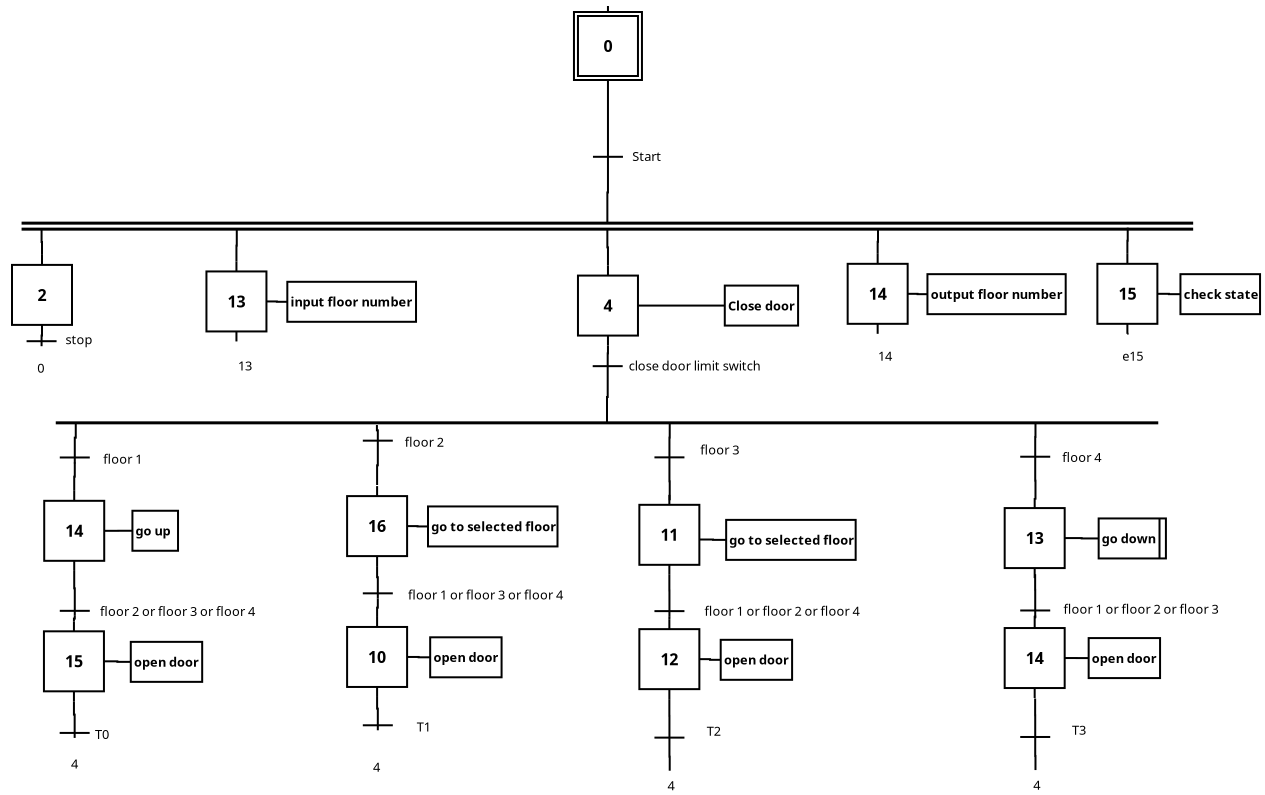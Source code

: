 <?xml version="1.0" encoding="UTF-8"?>
<dia:diagram xmlns:dia="http://www.lysator.liu.se/~alla/dia/">
  <dia:layer name="Nền" visible="true" active="true">
    <dia:object type="GRAFCET - Step" version="0" id="O0">
      <dia:attribute name="obj_pos">
        <dia:point val="16.498,3.423"/>
      </dia:attribute>
      <dia:attribute name="obj_bb">
        <dia:rectangle val="16.248,3.173;20.748,7.673"/>
      </dia:attribute>
      <dia:attribute name="meta">
        <dia:composite type="dict"/>
      </dia:attribute>
      <dia:attribute name="elem_corner">
        <dia:point val="16.498,3.423"/>
      </dia:attribute>
      <dia:attribute name="elem_width">
        <dia:real val="4"/>
      </dia:attribute>
      <dia:attribute name="elem_height">
        <dia:real val="4"/>
      </dia:attribute>
      <dia:attribute name="id">
        <dia:string>#0#</dia:string>
      </dia:attribute>
      <dia:attribute name="type">
        <dia:enum val="1"/>
      </dia:attribute>
      <dia:attribute name="active">
        <dia:boolean val="false"/>
      </dia:attribute>
      <dia:attribute name="font">
        <dia:font family="sans" style="80" name="Helvetica-Bold"/>
      </dia:attribute>
      <dia:attribute name="font_size">
        <dia:real val="1"/>
      </dia:attribute>
      <dia:attribute name="font_color">
        <dia:color val="#000000"/>
      </dia:attribute>
      <dia:attribute name="north_pos">
        <dia:point val="18.498,3.423"/>
      </dia:attribute>
      <dia:attribute name="south_pos">
        <dia:point val="18.498,7.423"/>
      </dia:attribute>
    </dia:object>
    <dia:object type="GRAFCET - Transition" version="0" id="O1">
      <dia:attribute name="obj_pos">
        <dia:point val="17.498,9.963"/>
      </dia:attribute>
      <dia:attribute name="obj_bb">
        <dia:rectangle val="17.448,7.423;19.616,14.28"/>
      </dia:attribute>
      <dia:attribute name="meta">
        <dia:composite type="dict"/>
      </dia:attribute>
      <dia:attribute name="elem_corner">
        <dia:point val="17.498,9.963"/>
      </dia:attribute>
      <dia:attribute name="elem_width">
        <dia:real val="2"/>
      </dia:attribute>
      <dia:attribute name="elem_height">
        <dia:real val="2"/>
      </dia:attribute>
      <dia:attribute name="receptivity">
        <dia:string>##</dia:string>
      </dia:attribute>
      <dia:attribute name="rcep_font">
        <dia:font family="sans" style="0" name="Helvetica"/>
      </dia:attribute>
      <dia:attribute name="rcep_fontheight">
        <dia:real val="0.8"/>
      </dia:attribute>
      <dia:attribute name="rcep_color">
        <dia:color val="#000000"/>
      </dia:attribute>
      <dia:attribute name="north_pos">
        <dia:point val="18.498,7.423"/>
      </dia:attribute>
      <dia:attribute name="south_pos">
        <dia:point val="18.468,14.28"/>
      </dia:attribute>
      <dia:connections>
        <dia:connection handle="8" to="O0" connection="1"/>
        <dia:connection handle="9" to="O2" connection="4"/>
      </dia:connections>
    </dia:object>
    <dia:object type="GRAFCET - Vergent" version="0" id="O2">
      <dia:attribute name="obj_pos">
        <dia:point val="-10.821,14.43"/>
      </dia:attribute>
      <dia:attribute name="obj_bb">
        <dia:rectangle val="-10.896,14.205;47.833,14.655"/>
      </dia:attribute>
      <dia:attribute name="meta">
        <dia:composite type="dict"/>
      </dia:attribute>
      <dia:attribute name="conn_endpoints">
        <dia:point val="-10.821,14.43"/>
        <dia:point val="47.758,14.43"/>
      </dia:attribute>
      <dia:attribute name="cpl_north">
        <dia:int val="1"/>
      </dia:attribute>
      <dia:attribute name="cpl_south">
        <dia:int val="1"/>
      </dia:attribute>
      <dia:attribute name="vtype">
        <dia:enum val="1"/>
      </dia:attribute>
    </dia:object>
    <dia:object type="GRAFCET - Step" version="0" id="O3">
      <dia:attribute name="obj_pos">
        <dia:point val="-11.8,15.868"/>
      </dia:attribute>
      <dia:attribute name="obj_bb">
        <dia:rectangle val="-11.85,14.58;-7.75,19.11"/>
      </dia:attribute>
      <dia:attribute name="meta">
        <dia:composite type="dict"/>
      </dia:attribute>
      <dia:attribute name="elem_corner">
        <dia:point val="-11.8,15.868"/>
      </dia:attribute>
      <dia:attribute name="elem_width">
        <dia:real val="4"/>
      </dia:attribute>
      <dia:attribute name="elem_height">
        <dia:real val="3.192"/>
      </dia:attribute>
      <dia:attribute name="id">
        <dia:string>#2#</dia:string>
      </dia:attribute>
      <dia:attribute name="type">
        <dia:enum val="0"/>
      </dia:attribute>
      <dia:attribute name="active">
        <dia:boolean val="false"/>
      </dia:attribute>
      <dia:attribute name="font">
        <dia:font family="sans" style="80" name="Helvetica-Bold"/>
      </dia:attribute>
      <dia:attribute name="font_size">
        <dia:real val="1"/>
      </dia:attribute>
      <dia:attribute name="font_color">
        <dia:color val="#000000"/>
      </dia:attribute>
      <dia:attribute name="north_pos">
        <dia:point val="-9.821,14.58"/>
      </dia:attribute>
      <dia:attribute name="south_pos">
        <dia:point val="-9.8,19.06"/>
      </dia:attribute>
      <dia:connections>
        <dia:connection handle="8" to="O2" connection="2"/>
      </dia:connections>
    </dia:object>
    <dia:object type="GRAFCET - Step" version="0" id="O4">
      <dia:attribute name="obj_pos">
        <dia:point val="16.498,16.402"/>
      </dia:attribute>
      <dia:attribute name="obj_bb">
        <dia:rectangle val="16.448,14.58;20.549,20.452"/>
      </dia:attribute>
      <dia:attribute name="meta">
        <dia:composite type="dict"/>
      </dia:attribute>
      <dia:attribute name="elem_corner">
        <dia:point val="16.498,16.402"/>
      </dia:attribute>
      <dia:attribute name="elem_width">
        <dia:real val="4"/>
      </dia:attribute>
      <dia:attribute name="elem_height">
        <dia:real val="4"/>
      </dia:attribute>
      <dia:attribute name="id">
        <dia:string>#4#</dia:string>
      </dia:attribute>
      <dia:attribute name="type">
        <dia:enum val="0"/>
      </dia:attribute>
      <dia:attribute name="active">
        <dia:boolean val="false"/>
      </dia:attribute>
      <dia:attribute name="font">
        <dia:font family="sans" style="80" name="Helvetica-Bold"/>
      </dia:attribute>
      <dia:attribute name="font_size">
        <dia:real val="1"/>
      </dia:attribute>
      <dia:attribute name="font_color">
        <dia:color val="#000000"/>
      </dia:attribute>
      <dia:attribute name="north_pos">
        <dia:point val="18.468,14.58"/>
      </dia:attribute>
      <dia:attribute name="south_pos">
        <dia:point val="18.498,20.402"/>
      </dia:attribute>
      <dia:connections>
        <dia:connection handle="8" to="O2" connection="5"/>
      </dia:connections>
    </dia:object>
    <dia:object type="Standard - Text" version="1" id="O5">
      <dia:attribute name="obj_pos">
        <dia:point val="19.708,11.177"/>
      </dia:attribute>
      <dia:attribute name="obj_bb">
        <dia:rectangle val="19.708,10.537;21.06,11.31"/>
      </dia:attribute>
      <dia:attribute name="text">
        <dia:composite type="text">
          <dia:attribute name="string">
            <dia:string>#Start#</dia:string>
          </dia:attribute>
          <dia:attribute name="font">
            <dia:font family="sans" style="0" name="Helvetica"/>
          </dia:attribute>
          <dia:attribute name="height">
            <dia:real val="0.8"/>
          </dia:attribute>
          <dia:attribute name="pos">
            <dia:point val="19.708,11.177"/>
          </dia:attribute>
          <dia:attribute name="color">
            <dia:color val="#000000"/>
          </dia:attribute>
          <dia:attribute name="alignment">
            <dia:enum val="0"/>
          </dia:attribute>
        </dia:composite>
      </dia:attribute>
      <dia:attribute name="valign">
        <dia:enum val="3"/>
      </dia:attribute>
    </dia:object>
    <dia:object type="GRAFCET - Action" version="0" id="O6">
      <dia:attribute name="obj_pos">
        <dia:point val="19.998,18.402"/>
      </dia:attribute>
      <dia:attribute name="obj_bb">
        <dia:rectangle val="19.948,17.352;28.251,19.692"/>
      </dia:attribute>
      <dia:attribute name="meta">
        <dia:composite type="dict"/>
      </dia:attribute>
      <dia:attribute name="conn_endpoints">
        <dia:point val="19.998,18.402"/>
        <dia:point val="24.339,18.402"/>
      </dia:attribute>
      <dia:attribute name="text">
        <dia:composite type="text">
          <dia:attribute name="string">
            <dia:string>#Close door#</dia:string>
          </dia:attribute>
          <dia:attribute name="font">
            <dia:font family="sans" style="80" name="Helvetica-Bold"/>
          </dia:attribute>
          <dia:attribute name="height">
            <dia:real val="0.8"/>
          </dia:attribute>
          <dia:attribute name="pos">
            <dia:point val="24.499,18.642"/>
          </dia:attribute>
          <dia:attribute name="color">
            <dia:color val="#000000"/>
          </dia:attribute>
          <dia:attribute name="alignment">
            <dia:enum val="0"/>
          </dia:attribute>
        </dia:composite>
      </dia:attribute>
      <dia:attribute name="macro_call">
        <dia:boolean val="false"/>
      </dia:attribute>
      <dia:connections>
        <dia:connection handle="0" to="O4" connection="2"/>
      </dia:connections>
    </dia:object>
    <dia:object type="GRAFCET - Transition" version="0" id="O7">
      <dia:attribute name="obj_pos">
        <dia:point val="17.485,20.431"/>
      </dia:attribute>
      <dia:attribute name="obj_bb">
        <dia:rectangle val="17.435,20.381;19.603,24.265"/>
      </dia:attribute>
      <dia:attribute name="meta">
        <dia:composite type="dict"/>
      </dia:attribute>
      <dia:attribute name="elem_corner">
        <dia:point val="17.485,20.431"/>
      </dia:attribute>
      <dia:attribute name="elem_width">
        <dia:real val="2"/>
      </dia:attribute>
      <dia:attribute name="elem_height">
        <dia:real val="2"/>
      </dia:attribute>
      <dia:attribute name="receptivity">
        <dia:string>##</dia:string>
      </dia:attribute>
      <dia:attribute name="rcep_font">
        <dia:font family="sans" style="0" name="Helvetica"/>
      </dia:attribute>
      <dia:attribute name="rcep_fontheight">
        <dia:real val="0.8"/>
      </dia:attribute>
      <dia:attribute name="rcep_color">
        <dia:color val="#000000"/>
      </dia:attribute>
      <dia:attribute name="north_pos">
        <dia:point val="18.498,20.402"/>
      </dia:attribute>
      <dia:attribute name="south_pos">
        <dia:point val="18.45,24.265"/>
      </dia:attribute>
      <dia:connections>
        <dia:connection handle="8" to="O4" connection="1"/>
        <dia:connection handle="9" to="O8" connection="4"/>
      </dia:connections>
    </dia:object>
    <dia:object type="GRAFCET - Vergent" version="0" id="O8">
      <dia:attribute name="obj_pos">
        <dia:point val="-9.112,24.265"/>
      </dia:attribute>
      <dia:attribute name="obj_bb">
        <dia:rectangle val="-9.187,24.19;46.088,24.34"/>
      </dia:attribute>
      <dia:attribute name="meta">
        <dia:composite type="dict"/>
      </dia:attribute>
      <dia:attribute name="conn_endpoints">
        <dia:point val="-9.112,24.265"/>
        <dia:point val="46.013,24.265"/>
      </dia:attribute>
      <dia:attribute name="cpl_north">
        <dia:int val="1"/>
      </dia:attribute>
      <dia:attribute name="cpl_south">
        <dia:int val="1"/>
      </dia:attribute>
      <dia:attribute name="vtype">
        <dia:enum val="0"/>
      </dia:attribute>
    </dia:object>
    <dia:object type="GRAFCET - Transition" version="0" id="O9">
      <dia:attribute name="obj_pos">
        <dia:point val="-9.161,24.997"/>
      </dia:attribute>
      <dia:attribute name="obj_bb">
        <dia:rectangle val="-9.211,24.265;-7.043,27.047"/>
      </dia:attribute>
      <dia:attribute name="meta">
        <dia:composite type="dict"/>
      </dia:attribute>
      <dia:attribute name="elem_corner">
        <dia:point val="-9.161,24.997"/>
      </dia:attribute>
      <dia:attribute name="elem_width">
        <dia:real val="2"/>
      </dia:attribute>
      <dia:attribute name="elem_height">
        <dia:real val="2"/>
      </dia:attribute>
      <dia:attribute name="receptivity">
        <dia:string>##</dia:string>
      </dia:attribute>
      <dia:attribute name="rcep_font">
        <dia:font family="sans" style="0" name="Helvetica"/>
      </dia:attribute>
      <dia:attribute name="rcep_fontheight">
        <dia:real val="0.8"/>
      </dia:attribute>
      <dia:attribute name="rcep_color">
        <dia:color val="#000000"/>
      </dia:attribute>
      <dia:attribute name="north_pos">
        <dia:point val="-8.112,24.265"/>
      </dia:attribute>
      <dia:attribute name="south_pos">
        <dia:point val="-8.111,26.247"/>
      </dia:attribute>
      <dia:connections>
        <dia:connection handle="8" to="O8" connection="1"/>
      </dia:connections>
    </dia:object>
    <dia:object type="Standard - Text" version="1" id="O10">
      <dia:attribute name="obj_pos">
        <dia:point val="19.535,21.654"/>
      </dia:attribute>
      <dia:attribute name="obj_bb">
        <dia:rectangle val="19.535,21.014;25.797,21.786"/>
      </dia:attribute>
      <dia:attribute name="text">
        <dia:composite type="text">
          <dia:attribute name="string">
            <dia:string>#close door limit switch#</dia:string>
          </dia:attribute>
          <dia:attribute name="font">
            <dia:font family="sans" style="0" name="Helvetica"/>
          </dia:attribute>
          <dia:attribute name="height">
            <dia:real val="0.8"/>
          </dia:attribute>
          <dia:attribute name="pos">
            <dia:point val="19.535,21.654"/>
          </dia:attribute>
          <dia:attribute name="color">
            <dia:color val="#000000"/>
          </dia:attribute>
          <dia:attribute name="alignment">
            <dia:enum val="0"/>
          </dia:attribute>
        </dia:composite>
      </dia:attribute>
      <dia:attribute name="valign">
        <dia:enum val="3"/>
      </dia:attribute>
    </dia:object>
    <dia:object type="Standard - Text" version="1" id="O11">
      <dia:attribute name="obj_pos">
        <dia:point val="-6.734,26.306"/>
      </dia:attribute>
      <dia:attribute name="obj_bb">
        <dia:rectangle val="-6.734,25.666;-4.906,26.439"/>
      </dia:attribute>
      <dia:attribute name="text">
        <dia:composite type="text">
          <dia:attribute name="string">
            <dia:string>#floor 1#</dia:string>
          </dia:attribute>
          <dia:attribute name="font">
            <dia:font family="sans" style="0" name="Helvetica"/>
          </dia:attribute>
          <dia:attribute name="height">
            <dia:real val="0.8"/>
          </dia:attribute>
          <dia:attribute name="pos">
            <dia:point val="-6.734,26.306"/>
          </dia:attribute>
          <dia:attribute name="color">
            <dia:color val="#000000"/>
          </dia:attribute>
          <dia:attribute name="alignment">
            <dia:enum val="0"/>
          </dia:attribute>
        </dia:composite>
      </dia:attribute>
      <dia:attribute name="valign">
        <dia:enum val="3"/>
      </dia:attribute>
    </dia:object>
    <dia:object type="GRAFCET - Transition" version="0" id="O12">
      <dia:attribute name="obj_pos">
        <dia:point val="-9.161,32.665"/>
      </dia:attribute>
      <dia:attribute name="obj_bb">
        <dia:rectangle val="-9.211,31.664;-7.043,34.715"/>
      </dia:attribute>
      <dia:attribute name="meta">
        <dia:composite type="dict"/>
      </dia:attribute>
      <dia:attribute name="elem_corner">
        <dia:point val="-9.161,32.665"/>
      </dia:attribute>
      <dia:attribute name="elem_width">
        <dia:real val="2"/>
      </dia:attribute>
      <dia:attribute name="elem_height">
        <dia:real val="2"/>
      </dia:attribute>
      <dia:attribute name="receptivity">
        <dia:string>##</dia:string>
      </dia:attribute>
      <dia:attribute name="rcep_font">
        <dia:font family="sans" style="0" name="Helvetica"/>
      </dia:attribute>
      <dia:attribute name="rcep_fontheight">
        <dia:real val="0.8"/>
      </dia:attribute>
      <dia:attribute name="rcep_color">
        <dia:color val="#000000"/>
      </dia:attribute>
      <dia:attribute name="north_pos">
        <dia:point val="-8.189,31.664"/>
      </dia:attribute>
      <dia:attribute name="south_pos">
        <dia:point val="-8.161,33.915"/>
      </dia:attribute>
      <dia:connections>
        <dia:connection handle="8" to="O17" connection="1"/>
      </dia:connections>
    </dia:object>
    <dia:object type="Standard - Text" version="1" id="O13">
      <dia:attribute name="obj_pos">
        <dia:point val="-6.897,33.92"/>
      </dia:attribute>
      <dia:attribute name="obj_bb">
        <dia:rectangle val="-6.897,33.28;0.54,34.052"/>
      </dia:attribute>
      <dia:attribute name="text">
        <dia:composite type="text">
          <dia:attribute name="string">
            <dia:string>#floor 2 or floor 3 or floor 4#</dia:string>
          </dia:attribute>
          <dia:attribute name="font">
            <dia:font family="sans" style="0" name="Helvetica"/>
          </dia:attribute>
          <dia:attribute name="height">
            <dia:real val="0.8"/>
          </dia:attribute>
          <dia:attribute name="pos">
            <dia:point val="-6.897,33.92"/>
          </dia:attribute>
          <dia:attribute name="color">
            <dia:color val="#000000"/>
          </dia:attribute>
          <dia:attribute name="alignment">
            <dia:enum val="0"/>
          </dia:attribute>
        </dia:composite>
      </dia:attribute>
      <dia:attribute name="valign">
        <dia:enum val="3"/>
      </dia:attribute>
    </dia:object>
    <dia:object type="GRAFCET - Action" version="0" id="O14">
      <dia:attribute name="obj_pos">
        <dia:point val="-6.689,29.664"/>
      </dia:attribute>
      <dia:attribute name="obj_bb">
        <dia:rectangle val="-6.739,28.611;-2.764,30.951"/>
      </dia:attribute>
      <dia:attribute name="meta">
        <dia:composite type="dict"/>
      </dia:attribute>
      <dia:attribute name="conn_endpoints">
        <dia:point val="-6.689,29.664"/>
        <dia:point val="-5.279,29.661"/>
      </dia:attribute>
      <dia:attribute name="text">
        <dia:composite type="text">
          <dia:attribute name="string">
            <dia:string>#go up #</dia:string>
          </dia:attribute>
          <dia:attribute name="font">
            <dia:font family="sans" style="80" name="Helvetica-Bold"/>
          </dia:attribute>
          <dia:attribute name="height">
            <dia:real val="0.8"/>
          </dia:attribute>
          <dia:attribute name="pos">
            <dia:point val="-5.119,29.901"/>
          </dia:attribute>
          <dia:attribute name="color">
            <dia:color val="#000000"/>
          </dia:attribute>
          <dia:attribute name="alignment">
            <dia:enum val="0"/>
          </dia:attribute>
        </dia:composite>
      </dia:attribute>
      <dia:attribute name="macro_call">
        <dia:boolean val="false"/>
      </dia:attribute>
      <dia:connections>
        <dia:connection handle="0" to="O17" connection="2"/>
      </dia:connections>
    </dia:object>
    <dia:object type="GRAFCET - Action" version="0" id="O15">
      <dia:attribute name="obj_pos">
        <dia:point val="-6.703,36.189"/>
      </dia:attribute>
      <dia:attribute name="obj_bb">
        <dia:rectangle val="-6.754,35.166;-1.586,37.506"/>
      </dia:attribute>
      <dia:attribute name="meta">
        <dia:composite type="dict"/>
      </dia:attribute>
      <dia:attribute name="conn_endpoints">
        <dia:point val="-6.703,36.189"/>
        <dia:point val="-5.361,36.216"/>
      </dia:attribute>
      <dia:attribute name="text">
        <dia:composite type="text">
          <dia:attribute name="string">
            <dia:string>#open door#</dia:string>
          </dia:attribute>
          <dia:attribute name="font">
            <dia:font family="sans" style="80" name="Helvetica-Bold"/>
          </dia:attribute>
          <dia:attribute name="height">
            <dia:real val="0.8"/>
          </dia:attribute>
          <dia:attribute name="pos">
            <dia:point val="-5.201,36.456"/>
          </dia:attribute>
          <dia:attribute name="color">
            <dia:color val="#000000"/>
          </dia:attribute>
          <dia:attribute name="alignment">
            <dia:enum val="0"/>
          </dia:attribute>
        </dia:composite>
      </dia:attribute>
      <dia:attribute name="macro_call">
        <dia:boolean val="false"/>
      </dia:attribute>
      <dia:connections>
        <dia:connection handle="0" to="O18" connection="2"/>
      </dia:connections>
    </dia:object>
    <dia:object type="GRAFCET - Transition" version="0" id="O16">
      <dia:attribute name="obj_pos">
        <dia:point val="-10.821,19.183"/>
      </dia:attribute>
      <dia:attribute name="obj_bb">
        <dia:rectangle val="-10.871,19.133;-8.703,21.233"/>
      </dia:attribute>
      <dia:attribute name="meta">
        <dia:composite type="dict"/>
      </dia:attribute>
      <dia:attribute name="elem_corner">
        <dia:point val="-10.821,19.183"/>
      </dia:attribute>
      <dia:attribute name="elem_width">
        <dia:real val="2"/>
      </dia:attribute>
      <dia:attribute name="elem_height">
        <dia:real val="2"/>
      </dia:attribute>
      <dia:attribute name="receptivity">
        <dia:string>##</dia:string>
      </dia:attribute>
      <dia:attribute name="rcep_font">
        <dia:font family="sans" style="0" name="Helvetica"/>
      </dia:attribute>
      <dia:attribute name="rcep_fontheight">
        <dia:real val="0.8"/>
      </dia:attribute>
      <dia:attribute name="rcep_color">
        <dia:color val="#000000"/>
      </dia:attribute>
      <dia:attribute name="north_pos">
        <dia:point val="-9.8,19.868"/>
      </dia:attribute>
      <dia:attribute name="south_pos">
        <dia:point val="-9.821,20.433"/>
      </dia:attribute>
      <dia:connections>
        <dia:connection handle="8" to="O3" connection="1"/>
      </dia:connections>
    </dia:object>
    <dia:object type="GRAFCET - Step" version="0" id="O17">
      <dia:attribute name="obj_pos">
        <dia:point val="-10.189,27.664"/>
      </dia:attribute>
      <dia:attribute name="obj_bb">
        <dia:rectangle val="-10.239,26.247;-6.139,31.714"/>
      </dia:attribute>
      <dia:attribute name="meta">
        <dia:composite type="dict"/>
      </dia:attribute>
      <dia:attribute name="elem_corner">
        <dia:point val="-10.189,27.664"/>
      </dia:attribute>
      <dia:attribute name="elem_width">
        <dia:real val="4"/>
      </dia:attribute>
      <dia:attribute name="elem_height">
        <dia:real val="4"/>
      </dia:attribute>
      <dia:attribute name="id">
        <dia:string>#14#</dia:string>
      </dia:attribute>
      <dia:attribute name="type">
        <dia:enum val="0"/>
      </dia:attribute>
      <dia:attribute name="active">
        <dia:boolean val="false"/>
      </dia:attribute>
      <dia:attribute name="font">
        <dia:font family="sans" style="80" name="Helvetica-Bold"/>
      </dia:attribute>
      <dia:attribute name="font_size">
        <dia:real val="1"/>
      </dia:attribute>
      <dia:attribute name="font_color">
        <dia:color val="#000000"/>
      </dia:attribute>
      <dia:attribute name="north_pos">
        <dia:point val="-8.161,26.247"/>
      </dia:attribute>
      <dia:attribute name="south_pos">
        <dia:point val="-8.161,31.664"/>
      </dia:attribute>
      <dia:connections>
        <dia:connection handle="8" to="O9" connection="1"/>
      </dia:connections>
    </dia:object>
    <dia:object type="GRAFCET - Step" version="0" id="O18">
      <dia:attribute name="obj_pos">
        <dia:point val="-10.203,34.189"/>
      </dia:attribute>
      <dia:attribute name="obj_bb">
        <dia:rectangle val="-10.253,33.915;-6.153,38.239"/>
      </dia:attribute>
      <dia:attribute name="meta">
        <dia:composite type="dict"/>
      </dia:attribute>
      <dia:attribute name="elem_corner">
        <dia:point val="-10.203,34.189"/>
      </dia:attribute>
      <dia:attribute name="elem_width">
        <dia:real val="4"/>
      </dia:attribute>
      <dia:attribute name="elem_height">
        <dia:real val="4"/>
      </dia:attribute>
      <dia:attribute name="id">
        <dia:string>#15#</dia:string>
      </dia:attribute>
      <dia:attribute name="type">
        <dia:enum val="0"/>
      </dia:attribute>
      <dia:attribute name="active">
        <dia:boolean val="false"/>
      </dia:attribute>
      <dia:attribute name="font">
        <dia:font family="sans" style="80" name="Helvetica-Bold"/>
      </dia:attribute>
      <dia:attribute name="font_size">
        <dia:real val="1"/>
      </dia:attribute>
      <dia:attribute name="font_color">
        <dia:color val="#000000"/>
      </dia:attribute>
      <dia:attribute name="north_pos">
        <dia:point val="-8.161,33.915"/>
      </dia:attribute>
      <dia:attribute name="south_pos">
        <dia:point val="-8.203,38.189"/>
      </dia:attribute>
      <dia:connections>
        <dia:connection handle="8" to="O12" connection="1"/>
      </dia:connections>
    </dia:object>
    <dia:object type="GRAFCET - Transition" version="0" id="O19">
      <dia:attribute name="obj_pos">
        <dia:point val="-9.167,38.769"/>
      </dia:attribute>
      <dia:attribute name="obj_bb">
        <dia:rectangle val="-9.217,38.189;-7.049,40.819"/>
      </dia:attribute>
      <dia:attribute name="meta">
        <dia:composite type="dict"/>
      </dia:attribute>
      <dia:attribute name="elem_corner">
        <dia:point val="-9.167,38.769"/>
      </dia:attribute>
      <dia:attribute name="elem_width">
        <dia:real val="2"/>
      </dia:attribute>
      <dia:attribute name="elem_height">
        <dia:real val="2"/>
      </dia:attribute>
      <dia:attribute name="receptivity">
        <dia:string>##</dia:string>
      </dia:attribute>
      <dia:attribute name="rcep_font">
        <dia:font family="sans" style="0" name="Helvetica"/>
      </dia:attribute>
      <dia:attribute name="rcep_fontheight">
        <dia:real val="0.8"/>
      </dia:attribute>
      <dia:attribute name="rcep_color">
        <dia:color val="#000000"/>
      </dia:attribute>
      <dia:attribute name="north_pos">
        <dia:point val="-8.203,38.189"/>
      </dia:attribute>
      <dia:attribute name="south_pos">
        <dia:point val="-8.167,40.019"/>
      </dia:attribute>
      <dia:connections>
        <dia:connection handle="8" to="O18" connection="1"/>
      </dia:connections>
    </dia:object>
    <dia:object type="Standard - Text" version="1" id="O20">
      <dia:attribute name="obj_pos">
        <dia:point val="-7.149,40.078"/>
      </dia:attribute>
      <dia:attribute name="obj_bb">
        <dia:rectangle val="-7.149,39.438;-6.424,40.21"/>
      </dia:attribute>
      <dia:attribute name="text">
        <dia:composite type="text">
          <dia:attribute name="string">
            <dia:string>#T0#</dia:string>
          </dia:attribute>
          <dia:attribute name="font">
            <dia:font family="sans" style="0" name="Helvetica"/>
          </dia:attribute>
          <dia:attribute name="height">
            <dia:real val="0.8"/>
          </dia:attribute>
          <dia:attribute name="pos">
            <dia:point val="-7.149,40.078"/>
          </dia:attribute>
          <dia:attribute name="color">
            <dia:color val="#000000"/>
          </dia:attribute>
          <dia:attribute name="alignment">
            <dia:enum val="0"/>
          </dia:attribute>
        </dia:composite>
      </dia:attribute>
      <dia:attribute name="valign">
        <dia:enum val="3"/>
      </dia:attribute>
    </dia:object>
    <dia:object type="Standard - Text" version="1" id="O21">
      <dia:attribute name="obj_pos">
        <dia:point val="-8.349,41.55"/>
      </dia:attribute>
      <dia:attribute name="obj_bb">
        <dia:rectangle val="-8.349,40.91;-7.999,41.682"/>
      </dia:attribute>
      <dia:attribute name="text">
        <dia:composite type="text">
          <dia:attribute name="string">
            <dia:string>#4#</dia:string>
          </dia:attribute>
          <dia:attribute name="font">
            <dia:font family="sans" style="0" name="Helvetica"/>
          </dia:attribute>
          <dia:attribute name="height">
            <dia:real val="0.8"/>
          </dia:attribute>
          <dia:attribute name="pos">
            <dia:point val="-8.349,41.55"/>
          </dia:attribute>
          <dia:attribute name="color">
            <dia:color val="#000000"/>
          </dia:attribute>
          <dia:attribute name="alignment">
            <dia:enum val="0"/>
          </dia:attribute>
        </dia:composite>
      </dia:attribute>
      <dia:attribute name="valign">
        <dia:enum val="3"/>
      </dia:attribute>
    </dia:object>
    <dia:object type="Standard - Text" version="1" id="O22">
      <dia:attribute name="obj_pos">
        <dia:point val="-8.621,20.34"/>
      </dia:attribute>
      <dia:attribute name="obj_bb">
        <dia:rectangle val="-8.621,19.7;-7.419,20.472"/>
      </dia:attribute>
      <dia:attribute name="text">
        <dia:composite type="text">
          <dia:attribute name="string">
            <dia:string>#stop#</dia:string>
          </dia:attribute>
          <dia:attribute name="font">
            <dia:font family="sans" style="0" name="Helvetica"/>
          </dia:attribute>
          <dia:attribute name="height">
            <dia:real val="0.8"/>
          </dia:attribute>
          <dia:attribute name="pos">
            <dia:point val="-8.621,20.34"/>
          </dia:attribute>
          <dia:attribute name="color">
            <dia:color val="#000000"/>
          </dia:attribute>
          <dia:attribute name="alignment">
            <dia:enum val="0"/>
          </dia:attribute>
        </dia:composite>
      </dia:attribute>
      <dia:attribute name="valign">
        <dia:enum val="3"/>
      </dia:attribute>
    </dia:object>
    <dia:object type="Standard - Text" version="1" id="O23">
      <dia:attribute name="obj_pos">
        <dia:point val="-10.039,21.757"/>
      </dia:attribute>
      <dia:attribute name="obj_bb">
        <dia:rectangle val="-10.039,21.117;-9.689,21.89"/>
      </dia:attribute>
      <dia:attribute name="text">
        <dia:composite type="text">
          <dia:attribute name="string">
            <dia:string>#0#</dia:string>
          </dia:attribute>
          <dia:attribute name="font">
            <dia:font family="sans" style="0" name="Helvetica"/>
          </dia:attribute>
          <dia:attribute name="height">
            <dia:real val="0.8"/>
          </dia:attribute>
          <dia:attribute name="pos">
            <dia:point val="-10.039,21.757"/>
          </dia:attribute>
          <dia:attribute name="color">
            <dia:color val="#000000"/>
          </dia:attribute>
          <dia:attribute name="alignment">
            <dia:enum val="0"/>
          </dia:attribute>
        </dia:composite>
      </dia:attribute>
      <dia:attribute name="valign">
        <dia:enum val="3"/>
      </dia:attribute>
    </dia:object>
    <dia:object type="GRAFCET - Transition" version="0" id="O24">
      <dia:attribute name="obj_pos">
        <dia:point val="5.991,24.156"/>
      </dia:attribute>
      <dia:attribute name="obj_bb">
        <dia:rectangle val="5.941,24.106;8.109,27.373"/>
      </dia:attribute>
      <dia:attribute name="meta">
        <dia:composite type="dict"/>
      </dia:attribute>
      <dia:attribute name="elem_corner">
        <dia:point val="5.991,24.156"/>
      </dia:attribute>
      <dia:attribute name="elem_width">
        <dia:real val="2"/>
      </dia:attribute>
      <dia:attribute name="elem_height">
        <dia:real val="2"/>
      </dia:attribute>
      <dia:attribute name="receptivity">
        <dia:string>##</dia:string>
      </dia:attribute>
      <dia:attribute name="rcep_font">
        <dia:font family="sans" style="0" name="Helvetica"/>
      </dia:attribute>
      <dia:attribute name="rcep_fontheight">
        <dia:real val="0.8"/>
      </dia:attribute>
      <dia:attribute name="rcep_color">
        <dia:color val="#000000"/>
      </dia:attribute>
      <dia:attribute name="north_pos">
        <dia:point val="6.946,24.374"/>
      </dia:attribute>
      <dia:attribute name="south_pos">
        <dia:point val="6.955,27.373"/>
      </dia:attribute>
    </dia:object>
    <dia:object type="GRAFCET - Step" version="0" id="O25">
      <dia:attribute name="obj_pos">
        <dia:point val="4.955,27.428"/>
      </dia:attribute>
      <dia:attribute name="obj_bb">
        <dia:rectangle val="4.905,27.378;9.005,31.478"/>
      </dia:attribute>
      <dia:attribute name="meta">
        <dia:composite type="dict"/>
      </dia:attribute>
      <dia:attribute name="elem_corner">
        <dia:point val="4.955,27.428"/>
      </dia:attribute>
      <dia:attribute name="elem_width">
        <dia:real val="4"/>
      </dia:attribute>
      <dia:attribute name="elem_height">
        <dia:real val="4"/>
      </dia:attribute>
      <dia:attribute name="id">
        <dia:string>#16#</dia:string>
      </dia:attribute>
      <dia:attribute name="type">
        <dia:enum val="0"/>
      </dia:attribute>
      <dia:attribute name="active">
        <dia:boolean val="false"/>
      </dia:attribute>
      <dia:attribute name="font">
        <dia:font family="sans" style="80" name="Helvetica-Bold"/>
      </dia:attribute>
      <dia:attribute name="font_size">
        <dia:real val="1"/>
      </dia:attribute>
      <dia:attribute name="font_color">
        <dia:color val="#000000"/>
      </dia:attribute>
      <dia:attribute name="north_pos">
        <dia:point val="6.955,27.428"/>
      </dia:attribute>
      <dia:attribute name="south_pos">
        <dia:point val="6.955,31.428"/>
      </dia:attribute>
    </dia:object>
    <dia:object type="Standard - Text" version="1" id="O26">
      <dia:attribute name="obj_pos">
        <dia:point val="8.336,25.465"/>
      </dia:attribute>
      <dia:attribute name="obj_bb">
        <dia:rectangle val="8.336,24.825;10.164,25.597"/>
      </dia:attribute>
      <dia:attribute name="text">
        <dia:composite type="text">
          <dia:attribute name="string">
            <dia:string>#floor 2#</dia:string>
          </dia:attribute>
          <dia:attribute name="font">
            <dia:font family="sans" style="0" name="Helvetica"/>
          </dia:attribute>
          <dia:attribute name="height">
            <dia:real val="0.8"/>
          </dia:attribute>
          <dia:attribute name="pos">
            <dia:point val="8.336,25.465"/>
          </dia:attribute>
          <dia:attribute name="color">
            <dia:color val="#000000"/>
          </dia:attribute>
          <dia:attribute name="alignment">
            <dia:enum val="0"/>
          </dia:attribute>
        </dia:composite>
      </dia:attribute>
      <dia:attribute name="valign">
        <dia:enum val="3"/>
      </dia:attribute>
    </dia:object>
    <dia:object type="GRAFCET - Action" version="0" id="O27">
      <dia:attribute name="obj_pos">
        <dia:point val="8.455,29.428"/>
      </dia:attribute>
      <dia:attribute name="obj_bb">
        <dia:rectangle val="8.405,28.395;16.222,30.735"/>
      </dia:attribute>
      <dia:attribute name="meta">
        <dia:composite type="dict"/>
      </dia:attribute>
      <dia:attribute name="conn_endpoints">
        <dia:point val="8.455,29.428"/>
        <dia:point val="9.5,29.445"/>
      </dia:attribute>
      <dia:attribute name="text">
        <dia:composite type="text">
          <dia:attribute name="string">
            <dia:string>#go to selected floor#</dia:string>
          </dia:attribute>
          <dia:attribute name="font">
            <dia:font family="sans" style="80" name="Helvetica-Bold"/>
          </dia:attribute>
          <dia:attribute name="height">
            <dia:real val="0.8"/>
          </dia:attribute>
          <dia:attribute name="pos">
            <dia:point val="9.66,29.685"/>
          </dia:attribute>
          <dia:attribute name="color">
            <dia:color val="#000000"/>
          </dia:attribute>
          <dia:attribute name="alignment">
            <dia:enum val="0"/>
          </dia:attribute>
        </dia:composite>
      </dia:attribute>
      <dia:attribute name="macro_call">
        <dia:boolean val="false"/>
      </dia:attribute>
      <dia:connections>
        <dia:connection handle="0" to="O25" connection="2"/>
      </dia:connections>
    </dia:object>
    <dia:object type="GRAFCET - Transition" version="0" id="O28">
      <dia:attribute name="obj_pos">
        <dia:point val="5.991,31.79"/>
      </dia:attribute>
      <dia:attribute name="obj_bb">
        <dia:rectangle val="5.941,31.428;8.109,33.84"/>
      </dia:attribute>
      <dia:attribute name="meta">
        <dia:composite type="dict"/>
      </dia:attribute>
      <dia:attribute name="elem_corner">
        <dia:point val="5.991,31.79"/>
      </dia:attribute>
      <dia:attribute name="elem_width">
        <dia:real val="2"/>
      </dia:attribute>
      <dia:attribute name="elem_height">
        <dia:real val="2"/>
      </dia:attribute>
      <dia:attribute name="receptivity">
        <dia:string>##</dia:string>
      </dia:attribute>
      <dia:attribute name="rcep_font">
        <dia:font family="sans" style="0" name="Helvetica"/>
      </dia:attribute>
      <dia:attribute name="rcep_fontheight">
        <dia:real val="0.8"/>
      </dia:attribute>
      <dia:attribute name="rcep_color">
        <dia:color val="#000000"/>
      </dia:attribute>
      <dia:attribute name="north_pos">
        <dia:point val="6.955,31.428"/>
      </dia:attribute>
      <dia:attribute name="south_pos">
        <dia:point val="6.991,33.04"/>
      </dia:attribute>
      <dia:connections>
        <dia:connection handle="8" to="O25" connection="1"/>
      </dia:connections>
    </dia:object>
    <dia:object type="Standard - Text" version="1" id="O29">
      <dia:attribute name="obj_pos">
        <dia:point val="8.5,33.098"/>
      </dia:attribute>
      <dia:attribute name="obj_bb">
        <dia:rectangle val="8.5,32.458;15.937,33.231"/>
      </dia:attribute>
      <dia:attribute name="text">
        <dia:composite type="text">
          <dia:attribute name="string">
            <dia:string>#floor 1 or floor 3 or floor 4#</dia:string>
          </dia:attribute>
          <dia:attribute name="font">
            <dia:font family="sans" style="0" name="Helvetica"/>
          </dia:attribute>
          <dia:attribute name="height">
            <dia:real val="0.8"/>
          </dia:attribute>
          <dia:attribute name="pos">
            <dia:point val="8.5,33.098"/>
          </dia:attribute>
          <dia:attribute name="color">
            <dia:color val="#000000"/>
          </dia:attribute>
          <dia:attribute name="alignment">
            <dia:enum val="0"/>
          </dia:attribute>
        </dia:composite>
      </dia:attribute>
      <dia:attribute name="valign">
        <dia:enum val="3"/>
      </dia:attribute>
    </dia:object>
    <dia:object type="GRAFCET - Step" version="0" id="O30">
      <dia:attribute name="obj_pos">
        <dia:point val="4.955,33.971"/>
      </dia:attribute>
      <dia:attribute name="obj_bb">
        <dia:rectangle val="4.905,33.04;9.005,38.021"/>
      </dia:attribute>
      <dia:attribute name="meta">
        <dia:composite type="dict"/>
      </dia:attribute>
      <dia:attribute name="elem_corner">
        <dia:point val="4.955,33.971"/>
      </dia:attribute>
      <dia:attribute name="elem_width">
        <dia:real val="4"/>
      </dia:attribute>
      <dia:attribute name="elem_height">
        <dia:real val="4"/>
      </dia:attribute>
      <dia:attribute name="id">
        <dia:string>#10#</dia:string>
      </dia:attribute>
      <dia:attribute name="type">
        <dia:enum val="0"/>
      </dia:attribute>
      <dia:attribute name="active">
        <dia:boolean val="false"/>
      </dia:attribute>
      <dia:attribute name="font">
        <dia:font family="sans" style="80" name="Helvetica-Bold"/>
      </dia:attribute>
      <dia:attribute name="font_size">
        <dia:real val="1"/>
      </dia:attribute>
      <dia:attribute name="font_color">
        <dia:color val="#000000"/>
      </dia:attribute>
      <dia:attribute name="north_pos">
        <dia:point val="6.991,33.04"/>
      </dia:attribute>
      <dia:attribute name="south_pos">
        <dia:point val="6.955,37.971"/>
      </dia:attribute>
      <dia:connections>
        <dia:connection handle="8" to="O28" connection="1"/>
      </dia:connections>
    </dia:object>
    <dia:object type="GRAFCET - Action" version="0" id="O31">
      <dia:attribute name="obj_pos">
        <dia:point val="8.455,35.971"/>
      </dia:attribute>
      <dia:attribute name="obj_bb">
        <dia:rectangle val="8.405,34.938;13.384,37.278"/>
      </dia:attribute>
      <dia:attribute name="meta">
        <dia:composite type="dict"/>
      </dia:attribute>
      <dia:attribute name="conn_endpoints">
        <dia:point val="8.455,35.971"/>
        <dia:point val="9.609,35.988"/>
      </dia:attribute>
      <dia:attribute name="text">
        <dia:composite type="text">
          <dia:attribute name="string">
            <dia:string>#open door#</dia:string>
          </dia:attribute>
          <dia:attribute name="font">
            <dia:font family="sans" style="80" name="Helvetica-Bold"/>
          </dia:attribute>
          <dia:attribute name="height">
            <dia:real val="0.8"/>
          </dia:attribute>
          <dia:attribute name="pos">
            <dia:point val="9.769,36.228"/>
          </dia:attribute>
          <dia:attribute name="color">
            <dia:color val="#000000"/>
          </dia:attribute>
          <dia:attribute name="alignment">
            <dia:enum val="0"/>
          </dia:attribute>
        </dia:composite>
      </dia:attribute>
      <dia:attribute name="macro_call">
        <dia:boolean val="false"/>
      </dia:attribute>
      <dia:connections>
        <dia:connection handle="0" to="O30" connection="2"/>
      </dia:connections>
    </dia:object>
    <dia:object type="GRAFCET - Transition" version="0" id="O32">
      <dia:attribute name="obj_pos">
        <dia:point val="5.991,38.387"/>
      </dia:attribute>
      <dia:attribute name="obj_bb">
        <dia:rectangle val="5.941,37.971;8.109,40.437"/>
      </dia:attribute>
      <dia:attribute name="meta">
        <dia:composite type="dict"/>
      </dia:attribute>
      <dia:attribute name="elem_corner">
        <dia:point val="5.991,38.387"/>
      </dia:attribute>
      <dia:attribute name="elem_width">
        <dia:real val="2"/>
      </dia:attribute>
      <dia:attribute name="elem_height">
        <dia:real val="2"/>
      </dia:attribute>
      <dia:attribute name="receptivity">
        <dia:string>##</dia:string>
      </dia:attribute>
      <dia:attribute name="rcep_font">
        <dia:font family="sans" style="0" name="Helvetica"/>
      </dia:attribute>
      <dia:attribute name="rcep_fontheight">
        <dia:real val="0.8"/>
      </dia:attribute>
      <dia:attribute name="rcep_color">
        <dia:color val="#000000"/>
      </dia:attribute>
      <dia:attribute name="north_pos">
        <dia:point val="6.955,37.971"/>
      </dia:attribute>
      <dia:attribute name="south_pos">
        <dia:point val="6.991,39.637"/>
      </dia:attribute>
      <dia:connections>
        <dia:connection handle="8" to="O30" connection="1"/>
      </dia:connections>
    </dia:object>
    <dia:object type="Standard - Text" version="1" id="O33">
      <dia:attribute name="obj_pos">
        <dia:point val="8.936,39.696"/>
      </dia:attribute>
      <dia:attribute name="obj_bb">
        <dia:rectangle val="8.936,39.056;9.661,39.828"/>
      </dia:attribute>
      <dia:attribute name="text">
        <dia:composite type="text">
          <dia:attribute name="string">
            <dia:string>#T1#</dia:string>
          </dia:attribute>
          <dia:attribute name="font">
            <dia:font family="sans" style="0" name="Helvetica"/>
          </dia:attribute>
          <dia:attribute name="height">
            <dia:real val="0.8"/>
          </dia:attribute>
          <dia:attribute name="pos">
            <dia:point val="8.936,39.696"/>
          </dia:attribute>
          <dia:attribute name="color">
            <dia:color val="#000000"/>
          </dia:attribute>
          <dia:attribute name="alignment">
            <dia:enum val="0"/>
          </dia:attribute>
        </dia:composite>
      </dia:attribute>
      <dia:attribute name="valign">
        <dia:enum val="3"/>
      </dia:attribute>
    </dia:object>
    <dia:object type="Standard - Text" version="1" id="O34">
      <dia:attribute name="obj_pos">
        <dia:point val="6.755,41.713"/>
      </dia:attribute>
      <dia:attribute name="obj_bb">
        <dia:rectangle val="6.755,41.073;7.105,41.846"/>
      </dia:attribute>
      <dia:attribute name="text">
        <dia:composite type="text">
          <dia:attribute name="string">
            <dia:string>#4#</dia:string>
          </dia:attribute>
          <dia:attribute name="font">
            <dia:font family="sans" style="0" name="Helvetica"/>
          </dia:attribute>
          <dia:attribute name="height">
            <dia:real val="0.8"/>
          </dia:attribute>
          <dia:attribute name="pos">
            <dia:point val="6.755,41.713"/>
          </dia:attribute>
          <dia:attribute name="color">
            <dia:color val="#000000"/>
          </dia:attribute>
          <dia:attribute name="alignment">
            <dia:enum val="0"/>
          </dia:attribute>
        </dia:composite>
      </dia:attribute>
      <dia:attribute name="valign">
        <dia:enum val="3"/>
      </dia:attribute>
    </dia:object>
    <dia:object type="GRAFCET - Transition" version="0" id="O35">
      <dia:attribute name="obj_pos">
        <dia:point val="20.572,24.991"/>
      </dia:attribute>
      <dia:attribute name="obj_bb">
        <dia:rectangle val="20.522,24.265;22.69,28.137"/>
      </dia:attribute>
      <dia:attribute name="meta">
        <dia:composite type="dict"/>
      </dia:attribute>
      <dia:attribute name="elem_corner">
        <dia:point val="20.572,24.991"/>
      </dia:attribute>
      <dia:attribute name="elem_width">
        <dia:real val="2"/>
      </dia:attribute>
      <dia:attribute name="elem_height">
        <dia:real val="2"/>
      </dia:attribute>
      <dia:attribute name="receptivity">
        <dia:string>##</dia:string>
      </dia:attribute>
      <dia:attribute name="rcep_font">
        <dia:font family="sans" style="0" name="Helvetica"/>
      </dia:attribute>
      <dia:attribute name="rcep_fontheight">
        <dia:real val="0.8"/>
      </dia:attribute>
      <dia:attribute name="rcep_color">
        <dia:color val="#000000"/>
      </dia:attribute>
      <dia:attribute name="north_pos">
        <dia:point val="21.586,24.265"/>
      </dia:attribute>
      <dia:attribute name="south_pos">
        <dia:point val="21.586,28.137"/>
      </dia:attribute>
    </dia:object>
    <dia:object type="GRAFCET - Action" version="0" id="O36">
      <dia:attribute name="obj_pos">
        <dia:point val="23.091,30.099"/>
      </dia:attribute>
      <dia:attribute name="obj_bb">
        <dia:rectangle val="23.04,29.067;31.13,31.407"/>
      </dia:attribute>
      <dia:attribute name="meta">
        <dia:composite type="dict"/>
      </dia:attribute>
      <dia:attribute name="conn_endpoints">
        <dia:point val="23.091,30.099"/>
        <dia:point val="24.408,30.117"/>
      </dia:attribute>
      <dia:attribute name="text">
        <dia:composite type="text">
          <dia:attribute name="string">
            <dia:string>#go to selected floor#</dia:string>
          </dia:attribute>
          <dia:attribute name="font">
            <dia:font family="sans" style="80" name="Helvetica-Bold"/>
          </dia:attribute>
          <dia:attribute name="height">
            <dia:real val="0.8"/>
          </dia:attribute>
          <dia:attribute name="pos">
            <dia:point val="24.568,30.357"/>
          </dia:attribute>
          <dia:attribute name="color">
            <dia:color val="#000000"/>
          </dia:attribute>
          <dia:attribute name="alignment">
            <dia:enum val="0"/>
          </dia:attribute>
        </dia:composite>
      </dia:attribute>
      <dia:attribute name="macro_call">
        <dia:boolean val="false"/>
      </dia:attribute>
    </dia:object>
    <dia:object type="GRAFCET - Transition" version="0" id="O37">
      <dia:attribute name="obj_pos">
        <dia:point val="20.572,32.679"/>
      </dia:attribute>
      <dia:attribute name="obj_bb">
        <dia:rectangle val="20.522,31.864;22.69,34.73"/>
      </dia:attribute>
      <dia:attribute name="meta">
        <dia:composite type="dict"/>
      </dia:attribute>
      <dia:attribute name="elem_corner">
        <dia:point val="20.572,32.679"/>
      </dia:attribute>
      <dia:attribute name="elem_width">
        <dia:real val="2"/>
      </dia:attribute>
      <dia:attribute name="elem_height">
        <dia:real val="2"/>
      </dia:attribute>
      <dia:attribute name="receptivity">
        <dia:string>##</dia:string>
      </dia:attribute>
      <dia:attribute name="rcep_font">
        <dia:font family="sans" style="0" name="Helvetica"/>
      </dia:attribute>
      <dia:attribute name="rcep_fontheight">
        <dia:real val="0.8"/>
      </dia:attribute>
      <dia:attribute name="rcep_color">
        <dia:color val="#000000"/>
      </dia:attribute>
      <dia:attribute name="north_pos">
        <dia:point val="21.568,31.864"/>
      </dia:attribute>
      <dia:attribute name="south_pos">
        <dia:point val="21.572,33.929"/>
      </dia:attribute>
      <dia:connections>
        <dia:connection handle="8" to="O42" connection="1"/>
      </dia:connections>
    </dia:object>
    <dia:object type="GRAFCET - Action" version="0" id="O38">
      <dia:attribute name="obj_pos">
        <dia:point val="23.068,36.08"/>
      </dia:attribute>
      <dia:attribute name="obj_bb">
        <dia:rectangle val="23.017,35.065;27.91,37.404"/>
      </dia:attribute>
      <dia:attribute name="meta">
        <dia:composite type="dict"/>
      </dia:attribute>
      <dia:attribute name="conn_endpoints">
        <dia:point val="23.068,36.08"/>
        <dia:point val="24.135,36.114"/>
      </dia:attribute>
      <dia:attribute name="text">
        <dia:composite type="text">
          <dia:attribute name="string">
            <dia:string>#open door#</dia:string>
          </dia:attribute>
          <dia:attribute name="font">
            <dia:font family="sans" style="80" name="Helvetica-Bold"/>
          </dia:attribute>
          <dia:attribute name="height">
            <dia:real val="0.8"/>
          </dia:attribute>
          <dia:attribute name="pos">
            <dia:point val="24.295,36.355"/>
          </dia:attribute>
          <dia:attribute name="color">
            <dia:color val="#000000"/>
          </dia:attribute>
          <dia:attribute name="alignment">
            <dia:enum val="0"/>
          </dia:attribute>
        </dia:composite>
      </dia:attribute>
      <dia:attribute name="macro_call">
        <dia:boolean val="false"/>
      </dia:attribute>
      <dia:connections>
        <dia:connection handle="0" to="O43" connection="2"/>
      </dia:connections>
    </dia:object>
    <dia:object type="GRAFCET - Transition" version="0" id="O39">
      <dia:attribute name="obj_pos">
        <dia:point val="20.572,39.004"/>
      </dia:attribute>
      <dia:attribute name="obj_bb">
        <dia:rectangle val="20.522,38.08;22.69,41.659"/>
      </dia:attribute>
      <dia:attribute name="meta">
        <dia:composite type="dict"/>
      </dia:attribute>
      <dia:attribute name="elem_corner">
        <dia:point val="20.572,39.004"/>
      </dia:attribute>
      <dia:attribute name="elem_width">
        <dia:real val="2"/>
      </dia:attribute>
      <dia:attribute name="elem_height">
        <dia:real val="2"/>
      </dia:attribute>
      <dia:attribute name="receptivity">
        <dia:string>##</dia:string>
      </dia:attribute>
      <dia:attribute name="rcep_font">
        <dia:font family="sans" style="0" name="Helvetica"/>
      </dia:attribute>
      <dia:attribute name="rcep_fontheight">
        <dia:real val="0.8"/>
      </dia:attribute>
      <dia:attribute name="rcep_color">
        <dia:color val="#000000"/>
      </dia:attribute>
      <dia:attribute name="north_pos">
        <dia:point val="21.568,38.08"/>
      </dia:attribute>
      <dia:attribute name="south_pos">
        <dia:point val="21.586,41.659"/>
      </dia:attribute>
      <dia:connections>
        <dia:connection handle="8" to="O43" connection="1"/>
      </dia:connections>
    </dia:object>
    <dia:object type="Standard - Text" version="1" id="O40">
      <dia:attribute name="obj_pos">
        <dia:point val="21.477,42.64"/>
      </dia:attribute>
      <dia:attribute name="obj_bb">
        <dia:rectangle val="21.477,42.0;21.827,42.773"/>
      </dia:attribute>
      <dia:attribute name="text">
        <dia:composite type="text">
          <dia:attribute name="string">
            <dia:string>#4#</dia:string>
          </dia:attribute>
          <dia:attribute name="font">
            <dia:font family="sans" style="0" name="Helvetica"/>
          </dia:attribute>
          <dia:attribute name="height">
            <dia:real val="0.8"/>
          </dia:attribute>
          <dia:attribute name="pos">
            <dia:point val="21.477,42.64"/>
          </dia:attribute>
          <dia:attribute name="color">
            <dia:color val="#000000"/>
          </dia:attribute>
          <dia:attribute name="alignment">
            <dia:enum val="0"/>
          </dia:attribute>
        </dia:composite>
      </dia:attribute>
      <dia:attribute name="valign">
        <dia:enum val="3"/>
      </dia:attribute>
    </dia:object>
    <dia:object type="Standard - Text" version="1" id="O41">
      <dia:attribute name="obj_pos">
        <dia:point val="23.33,33.916"/>
      </dia:attribute>
      <dia:attribute name="obj_bb">
        <dia:rectangle val="23.33,33.257;30.787,34.087"/>
      </dia:attribute>
      <dia:attribute name="text">
        <dia:composite type="text">
          <dia:attribute name="string">
            <dia:string>#floor 1 or floor 2 or floor 4#</dia:string>
          </dia:attribute>
          <dia:attribute name="font">
            <dia:font family="sans" style="0" name="Helvetica"/>
          </dia:attribute>
          <dia:attribute name="height">
            <dia:real val="0.8"/>
          </dia:attribute>
          <dia:attribute name="pos">
            <dia:point val="23.33,33.916"/>
          </dia:attribute>
          <dia:attribute name="color">
            <dia:color val="#000000"/>
          </dia:attribute>
          <dia:attribute name="alignment">
            <dia:enum val="0"/>
          </dia:attribute>
        </dia:composite>
      </dia:attribute>
      <dia:attribute name="valign">
        <dia:enum val="3"/>
      </dia:attribute>
    </dia:object>
    <dia:object type="GRAFCET - Step" version="0" id="O42">
      <dia:attribute name="obj_pos">
        <dia:point val="19.568,27.864"/>
      </dia:attribute>
      <dia:attribute name="obj_bb">
        <dia:rectangle val="19.518,27.814;23.618,31.914"/>
      </dia:attribute>
      <dia:attribute name="meta">
        <dia:composite type="dict"/>
      </dia:attribute>
      <dia:attribute name="elem_corner">
        <dia:point val="19.568,27.864"/>
      </dia:attribute>
      <dia:attribute name="elem_width">
        <dia:real val="4"/>
      </dia:attribute>
      <dia:attribute name="elem_height">
        <dia:real val="4"/>
      </dia:attribute>
      <dia:attribute name="id">
        <dia:string>#11#</dia:string>
      </dia:attribute>
      <dia:attribute name="type">
        <dia:enum val="0"/>
      </dia:attribute>
      <dia:attribute name="active">
        <dia:boolean val="false"/>
      </dia:attribute>
      <dia:attribute name="font">
        <dia:font family="sans" style="80" name="Helvetica-Bold"/>
      </dia:attribute>
      <dia:attribute name="font_size">
        <dia:real val="1"/>
      </dia:attribute>
      <dia:attribute name="font_color">
        <dia:color val="#000000"/>
      </dia:attribute>
      <dia:attribute name="north_pos">
        <dia:point val="21.568,27.864"/>
      </dia:attribute>
      <dia:attribute name="south_pos">
        <dia:point val="21.568,31.864"/>
      </dia:attribute>
    </dia:object>
    <dia:object type="GRAFCET - Step" version="0" id="O43">
      <dia:attribute name="obj_pos">
        <dia:point val="19.568,34.08"/>
      </dia:attribute>
      <dia:attribute name="obj_bb">
        <dia:rectangle val="19.518,33.929;23.618,38.13"/>
      </dia:attribute>
      <dia:attribute name="meta">
        <dia:composite type="dict"/>
      </dia:attribute>
      <dia:attribute name="elem_corner">
        <dia:point val="19.568,34.08"/>
      </dia:attribute>
      <dia:attribute name="elem_width">
        <dia:real val="4"/>
      </dia:attribute>
      <dia:attribute name="elem_height">
        <dia:real val="4"/>
      </dia:attribute>
      <dia:attribute name="id">
        <dia:string>#12#</dia:string>
      </dia:attribute>
      <dia:attribute name="type">
        <dia:enum val="0"/>
      </dia:attribute>
      <dia:attribute name="active">
        <dia:boolean val="false"/>
      </dia:attribute>
      <dia:attribute name="font">
        <dia:font family="sans" style="80" name="Helvetica-Bold"/>
      </dia:attribute>
      <dia:attribute name="font_size">
        <dia:real val="1"/>
      </dia:attribute>
      <dia:attribute name="font_color">
        <dia:color val="#000000"/>
      </dia:attribute>
      <dia:attribute name="north_pos">
        <dia:point val="21.572,33.929"/>
      </dia:attribute>
      <dia:attribute name="south_pos">
        <dia:point val="21.568,38.08"/>
      </dia:attribute>
      <dia:connections>
        <dia:connection handle="8" to="O37" connection="1"/>
      </dia:connections>
    </dia:object>
    <dia:object type="Standard - Text" version="1" id="O44">
      <dia:attribute name="obj_pos">
        <dia:point val="24.421,25.628"/>
      </dia:attribute>
      <dia:attribute name="obj_bb">
        <dia:rectangle val="24.421,24.988;24.421,25.761"/>
      </dia:attribute>
      <dia:attribute name="text">
        <dia:composite type="text">
          <dia:attribute name="string">
            <dia:string>##</dia:string>
          </dia:attribute>
          <dia:attribute name="font">
            <dia:font family="sans" style="0" name="Helvetica"/>
          </dia:attribute>
          <dia:attribute name="height">
            <dia:real val="0.8"/>
          </dia:attribute>
          <dia:attribute name="pos">
            <dia:point val="24.421,25.628"/>
          </dia:attribute>
          <dia:attribute name="color">
            <dia:color val="#000000"/>
          </dia:attribute>
          <dia:attribute name="alignment">
            <dia:enum val="0"/>
          </dia:attribute>
        </dia:composite>
      </dia:attribute>
      <dia:attribute name="valign">
        <dia:enum val="3"/>
      </dia:attribute>
    </dia:object>
    <dia:object type="Standard - Text" version="1" id="O45">
      <dia:attribute name="obj_pos">
        <dia:point val="23.112,25.846"/>
      </dia:attribute>
      <dia:attribute name="obj_bb">
        <dia:rectangle val="23.112,25.187;24.959,26.018"/>
      </dia:attribute>
      <dia:attribute name="text">
        <dia:composite type="text">
          <dia:attribute name="string">
            <dia:string>#floor 3#</dia:string>
          </dia:attribute>
          <dia:attribute name="font">
            <dia:font family="sans" style="0" name="Helvetica"/>
          </dia:attribute>
          <dia:attribute name="height">
            <dia:real val="0.8"/>
          </dia:attribute>
          <dia:attribute name="pos">
            <dia:point val="23.112,25.846"/>
          </dia:attribute>
          <dia:attribute name="color">
            <dia:color val="#000000"/>
          </dia:attribute>
          <dia:attribute name="alignment">
            <dia:enum val="0"/>
          </dia:attribute>
        </dia:composite>
      </dia:attribute>
      <dia:attribute name="valign">
        <dia:enum val="3"/>
      </dia:attribute>
    </dia:object>
    <dia:object type="Standard - Text" version="1" id="O46">
      <dia:attribute name="obj_pos">
        <dia:point val="23.439,39.914"/>
      </dia:attribute>
      <dia:attribute name="obj_bb">
        <dia:rectangle val="23.439,39.255;24.184,40.085"/>
      </dia:attribute>
      <dia:attribute name="text">
        <dia:composite type="text">
          <dia:attribute name="string">
            <dia:string>#T2#</dia:string>
          </dia:attribute>
          <dia:attribute name="font">
            <dia:font family="sans" style="0" name="Helvetica"/>
          </dia:attribute>
          <dia:attribute name="height">
            <dia:real val="0.8"/>
          </dia:attribute>
          <dia:attribute name="pos">
            <dia:point val="23.439,39.914"/>
          </dia:attribute>
          <dia:attribute name="color">
            <dia:color val="#000000"/>
          </dia:attribute>
          <dia:attribute name="alignment">
            <dia:enum val="0"/>
          </dia:attribute>
        </dia:composite>
      </dia:attribute>
      <dia:attribute name="valign">
        <dia:enum val="3"/>
      </dia:attribute>
    </dia:object>
    <dia:object type="GRAFCET - Transition" version="0" id="O47">
      <dia:attribute name="obj_pos">
        <dia:point val="38.861,24.959"/>
      </dia:attribute>
      <dia:attribute name="obj_bb">
        <dia:rectangle val="38.811,24.233;40.979,28.104"/>
      </dia:attribute>
      <dia:attribute name="meta">
        <dia:composite type="dict"/>
      </dia:attribute>
      <dia:attribute name="elem_corner">
        <dia:point val="38.861,24.959"/>
      </dia:attribute>
      <dia:attribute name="elem_width">
        <dia:real val="2"/>
      </dia:attribute>
      <dia:attribute name="elem_height">
        <dia:real val="2"/>
      </dia:attribute>
      <dia:attribute name="receptivity">
        <dia:string>##</dia:string>
      </dia:attribute>
      <dia:attribute name="rcep_font">
        <dia:font family="sans" style="0" name="Helvetica"/>
      </dia:attribute>
      <dia:attribute name="rcep_fontheight">
        <dia:real val="0.8"/>
      </dia:attribute>
      <dia:attribute name="rcep_color">
        <dia:color val="#000000"/>
      </dia:attribute>
      <dia:attribute name="north_pos">
        <dia:point val="39.874,24.233"/>
      </dia:attribute>
      <dia:attribute name="south_pos">
        <dia:point val="39.874,28.104"/>
      </dia:attribute>
    </dia:object>
    <dia:object type="GRAFCET - Transition" version="0" id="O48">
      <dia:attribute name="obj_pos">
        <dia:point val="38.861,32.647"/>
      </dia:attribute>
      <dia:attribute name="obj_bb">
        <dia:rectangle val="38.811,31.831;40.979,34.697"/>
      </dia:attribute>
      <dia:attribute name="meta">
        <dia:composite type="dict"/>
      </dia:attribute>
      <dia:attribute name="elem_corner">
        <dia:point val="38.861,32.647"/>
      </dia:attribute>
      <dia:attribute name="elem_width">
        <dia:real val="2"/>
      </dia:attribute>
      <dia:attribute name="elem_height">
        <dia:real val="2"/>
      </dia:attribute>
      <dia:attribute name="receptivity">
        <dia:string>##</dia:string>
      </dia:attribute>
      <dia:attribute name="rcep_font">
        <dia:font family="sans" style="0" name="Helvetica"/>
      </dia:attribute>
      <dia:attribute name="rcep_fontheight">
        <dia:real val="0.8"/>
      </dia:attribute>
      <dia:attribute name="rcep_color">
        <dia:color val="#000000"/>
      </dia:attribute>
      <dia:attribute name="north_pos">
        <dia:point val="39.857,31.831"/>
      </dia:attribute>
      <dia:attribute name="south_pos">
        <dia:point val="39.857,34.047"/>
      </dia:attribute>
    </dia:object>
    <dia:object type="GRAFCET - Action" version="0" id="O49">
      <dia:attribute name="obj_pos">
        <dia:point val="41.334,36.025"/>
      </dia:attribute>
      <dia:attribute name="obj_bb">
        <dia:rectangle val="41.284,34.977;46.308,37.317"/>
      </dia:attribute>
      <dia:attribute name="meta">
        <dia:composite type="dict"/>
      </dia:attribute>
      <dia:attribute name="conn_endpoints">
        <dia:point val="41.334,36.025"/>
        <dia:point val="42.533,36.027"/>
      </dia:attribute>
      <dia:attribute name="text">
        <dia:composite type="text">
          <dia:attribute name="string">
            <dia:string>#open door#</dia:string>
          </dia:attribute>
          <dia:attribute name="font">
            <dia:font family="sans" style="80" name="Helvetica-Bold"/>
          </dia:attribute>
          <dia:attribute name="height">
            <dia:real val="0.8"/>
          </dia:attribute>
          <dia:attribute name="pos">
            <dia:point val="42.693,36.267"/>
          </dia:attribute>
          <dia:attribute name="color">
            <dia:color val="#000000"/>
          </dia:attribute>
          <dia:attribute name="alignment">
            <dia:enum val="0"/>
          </dia:attribute>
        </dia:composite>
      </dia:attribute>
      <dia:attribute name="macro_call">
        <dia:boolean val="false"/>
      </dia:attribute>
      <dia:connections>
        <dia:connection handle="0" to="O54" connection="2"/>
      </dia:connections>
    </dia:object>
    <dia:object type="GRAFCET - Transition" version="0" id="O50">
      <dia:attribute name="obj_pos">
        <dia:point val="38.861,38.972"/>
      </dia:attribute>
      <dia:attribute name="obj_bb">
        <dia:rectangle val="38.811,38.047;40.979,41.626"/>
      </dia:attribute>
      <dia:attribute name="meta">
        <dia:composite type="dict"/>
      </dia:attribute>
      <dia:attribute name="elem_corner">
        <dia:point val="38.861,38.972"/>
      </dia:attribute>
      <dia:attribute name="elem_width">
        <dia:real val="2"/>
      </dia:attribute>
      <dia:attribute name="elem_height">
        <dia:real val="2"/>
      </dia:attribute>
      <dia:attribute name="receptivity">
        <dia:string>##</dia:string>
      </dia:attribute>
      <dia:attribute name="rcep_font">
        <dia:font family="sans" style="0" name="Helvetica"/>
      </dia:attribute>
      <dia:attribute name="rcep_fontheight">
        <dia:real val="0.8"/>
      </dia:attribute>
      <dia:attribute name="rcep_color">
        <dia:color val="#000000"/>
      </dia:attribute>
      <dia:attribute name="north_pos">
        <dia:point val="39.857,38.047"/>
      </dia:attribute>
      <dia:attribute name="south_pos">
        <dia:point val="39.874,41.626"/>
      </dia:attribute>
    </dia:object>
    <dia:object type="Standard - Text" version="1" id="O51">
      <dia:attribute name="obj_pos">
        <dia:point val="39.765,42.608"/>
      </dia:attribute>
      <dia:attribute name="obj_bb">
        <dia:rectangle val="39.765,41.968;40.115,42.74"/>
      </dia:attribute>
      <dia:attribute name="text">
        <dia:composite type="text">
          <dia:attribute name="string">
            <dia:string>#4#</dia:string>
          </dia:attribute>
          <dia:attribute name="font">
            <dia:font family="sans" style="0" name="Helvetica"/>
          </dia:attribute>
          <dia:attribute name="height">
            <dia:real val="0.8"/>
          </dia:attribute>
          <dia:attribute name="pos">
            <dia:point val="39.765,42.608"/>
          </dia:attribute>
          <dia:attribute name="color">
            <dia:color val="#000000"/>
          </dia:attribute>
          <dia:attribute name="alignment">
            <dia:enum val="0"/>
          </dia:attribute>
        </dia:composite>
      </dia:attribute>
      <dia:attribute name="valign">
        <dia:enum val="3"/>
      </dia:attribute>
    </dia:object>
    <dia:object type="Standard - Text" version="1" id="O52">
      <dia:attribute name="obj_pos">
        <dia:point val="42.71,25.596"/>
      </dia:attribute>
      <dia:attribute name="obj_bb">
        <dia:rectangle val="42.71,24.956;42.71,25.728"/>
      </dia:attribute>
      <dia:attribute name="text">
        <dia:composite type="text">
          <dia:attribute name="string">
            <dia:string>##</dia:string>
          </dia:attribute>
          <dia:attribute name="font">
            <dia:font family="sans" style="0" name="Helvetica"/>
          </dia:attribute>
          <dia:attribute name="height">
            <dia:real val="0.8"/>
          </dia:attribute>
          <dia:attribute name="pos">
            <dia:point val="42.71,25.596"/>
          </dia:attribute>
          <dia:attribute name="color">
            <dia:color val="#000000"/>
          </dia:attribute>
          <dia:attribute name="alignment">
            <dia:enum val="0"/>
          </dia:attribute>
        </dia:composite>
      </dia:attribute>
      <dia:attribute name="valign">
        <dia:enum val="3"/>
      </dia:attribute>
    </dia:object>
    <dia:object type="GRAFCET - Step" version="0" id="O53">
      <dia:attribute name="obj_pos">
        <dia:point val="37.834,28.027"/>
      </dia:attribute>
      <dia:attribute name="obj_bb">
        <dia:rectangle val="37.784,27.977;41.884,32.078"/>
      </dia:attribute>
      <dia:attribute name="meta">
        <dia:composite type="dict"/>
      </dia:attribute>
      <dia:attribute name="elem_corner">
        <dia:point val="37.834,28.027"/>
      </dia:attribute>
      <dia:attribute name="elem_width">
        <dia:real val="4"/>
      </dia:attribute>
      <dia:attribute name="elem_height">
        <dia:real val="4"/>
      </dia:attribute>
      <dia:attribute name="id">
        <dia:string>#13#</dia:string>
      </dia:attribute>
      <dia:attribute name="type">
        <dia:enum val="0"/>
      </dia:attribute>
      <dia:attribute name="active">
        <dia:boolean val="false"/>
      </dia:attribute>
      <dia:attribute name="font">
        <dia:font family="sans" style="80" name="Helvetica-Bold"/>
      </dia:attribute>
      <dia:attribute name="font_size">
        <dia:real val="1"/>
      </dia:attribute>
      <dia:attribute name="font_color">
        <dia:color val="#000000"/>
      </dia:attribute>
      <dia:attribute name="north_pos">
        <dia:point val="39.834,28.027"/>
      </dia:attribute>
      <dia:attribute name="south_pos">
        <dia:point val="39.834,32.028"/>
      </dia:attribute>
    </dia:object>
    <dia:object type="GRAFCET - Step" version="0" id="O54">
      <dia:attribute name="obj_pos">
        <dia:point val="37.834,34.025"/>
      </dia:attribute>
      <dia:attribute name="obj_bb">
        <dia:rectangle val="37.784,33.897;41.884,38.075"/>
      </dia:attribute>
      <dia:attribute name="meta">
        <dia:composite type="dict"/>
      </dia:attribute>
      <dia:attribute name="elem_corner">
        <dia:point val="37.834,34.025"/>
      </dia:attribute>
      <dia:attribute name="elem_width">
        <dia:real val="4"/>
      </dia:attribute>
      <dia:attribute name="elem_height">
        <dia:real val="4"/>
      </dia:attribute>
      <dia:attribute name="id">
        <dia:string>#14#</dia:string>
      </dia:attribute>
      <dia:attribute name="type">
        <dia:enum val="0"/>
      </dia:attribute>
      <dia:attribute name="active">
        <dia:boolean val="false"/>
      </dia:attribute>
      <dia:attribute name="font">
        <dia:font family="sans" style="80" name="Helvetica-Bold"/>
      </dia:attribute>
      <dia:attribute name="font_size">
        <dia:real val="1"/>
      </dia:attribute>
      <dia:attribute name="font_color">
        <dia:color val="#000000"/>
      </dia:attribute>
      <dia:attribute name="north_pos">
        <dia:point val="39.861,33.897"/>
      </dia:attribute>
      <dia:attribute name="south_pos">
        <dia:point val="39.834,38.025"/>
      </dia:attribute>
      <dia:connections>
        <dia:connection handle="8" to="O48" connection="1"/>
      </dia:connections>
    </dia:object>
    <dia:object type="Standard - Text" version="1" id="O55">
      <dia:attribute name="obj_pos">
        <dia:point val="41.705,39.859"/>
      </dia:attribute>
      <dia:attribute name="obj_bb">
        <dia:rectangle val="41.705,39.2;42.45,40.031"/>
      </dia:attribute>
      <dia:attribute name="text">
        <dia:composite type="text">
          <dia:attribute name="string">
            <dia:string>#T3#</dia:string>
          </dia:attribute>
          <dia:attribute name="font">
            <dia:font family="sans" style="0" name="Helvetica"/>
          </dia:attribute>
          <dia:attribute name="height">
            <dia:real val="0.8"/>
          </dia:attribute>
          <dia:attribute name="pos">
            <dia:point val="41.705,39.859"/>
          </dia:attribute>
          <dia:attribute name="color">
            <dia:color val="#000000"/>
          </dia:attribute>
          <dia:attribute name="alignment">
            <dia:enum val="0"/>
          </dia:attribute>
        </dia:composite>
      </dia:attribute>
      <dia:attribute name="valign">
        <dia:enum val="3"/>
      </dia:attribute>
    </dia:object>
    <dia:object type="GRAFCET - Step" version="0" id="O56">
      <dia:attribute name="obj_pos">
        <dia:point val="-2.078,16.195"/>
      </dia:attribute>
      <dia:attribute name="obj_bb">
        <dia:rectangle val="-2.128,14.614;1.972,20.245"/>
      </dia:attribute>
      <dia:attribute name="meta">
        <dia:composite type="dict"/>
      </dia:attribute>
      <dia:attribute name="elem_corner">
        <dia:point val="-2.078,16.195"/>
      </dia:attribute>
      <dia:attribute name="elem_width">
        <dia:real val="4"/>
      </dia:attribute>
      <dia:attribute name="elem_height">
        <dia:real val="4"/>
      </dia:attribute>
      <dia:attribute name="id">
        <dia:string>#13#</dia:string>
      </dia:attribute>
      <dia:attribute name="type">
        <dia:enum val="0"/>
      </dia:attribute>
      <dia:attribute name="active">
        <dia:boolean val="false"/>
      </dia:attribute>
      <dia:attribute name="font">
        <dia:font family="sans" style="80" name="Helvetica-Bold"/>
      </dia:attribute>
      <dia:attribute name="font_size">
        <dia:real val="1"/>
      </dia:attribute>
      <dia:attribute name="font_color">
        <dia:color val="#000000"/>
      </dia:attribute>
      <dia:attribute name="north_pos">
        <dia:point val="-0.061,14.614"/>
      </dia:attribute>
      <dia:attribute name="south_pos">
        <dia:point val="-0.078,20.195"/>
      </dia:attribute>
    </dia:object>
    <dia:object type="GRAFCET - Action" version="0" id="O57">
      <dia:attribute name="obj_pos">
        <dia:point val="1.422,18.195"/>
      </dia:attribute>
      <dia:attribute name="obj_bb">
        <dia:rectangle val="1.371,17.163;9.048,19.503"/>
      </dia:attribute>
      <dia:attribute name="meta">
        <dia:composite type="dict"/>
      </dia:attribute>
      <dia:attribute name="conn_endpoints">
        <dia:point val="1.422,18.195"/>
        <dia:point val="2.466,18.213"/>
      </dia:attribute>
      <dia:attribute name="text">
        <dia:composite type="text">
          <dia:attribute name="string">
            <dia:string>#input floor number#</dia:string>
          </dia:attribute>
          <dia:attribute name="font">
            <dia:font family="sans" style="80" name="Helvetica-Bold"/>
          </dia:attribute>
          <dia:attribute name="height">
            <dia:real val="0.8"/>
          </dia:attribute>
          <dia:attribute name="pos">
            <dia:point val="2.626,18.453"/>
          </dia:attribute>
          <dia:attribute name="color">
            <dia:color val="#000000"/>
          </dia:attribute>
          <dia:attribute name="alignment">
            <dia:enum val="0"/>
          </dia:attribute>
        </dia:composite>
      </dia:attribute>
      <dia:attribute name="macro_call">
        <dia:boolean val="false"/>
      </dia:attribute>
      <dia:connections>
        <dia:connection handle="0" to="O56" connection="2"/>
      </dia:connections>
    </dia:object>
    <dia:object type="Standard - Text" version="1" id="O58">
      <dia:attribute name="obj_pos">
        <dia:point val="-0.006,21.648"/>
      </dia:attribute>
      <dia:attribute name="obj_bb">
        <dia:rectangle val="-0.006,21.008;0.694,21.781"/>
      </dia:attribute>
      <dia:attribute name="text">
        <dia:composite type="text">
          <dia:attribute name="string">
            <dia:string>#13#</dia:string>
          </dia:attribute>
          <dia:attribute name="font">
            <dia:font family="sans" style="0" name="Helvetica"/>
          </dia:attribute>
          <dia:attribute name="height">
            <dia:real val="0.8"/>
          </dia:attribute>
          <dia:attribute name="pos">
            <dia:point val="-0.006,21.648"/>
          </dia:attribute>
          <dia:attribute name="color">
            <dia:color val="#000000"/>
          </dia:attribute>
          <dia:attribute name="alignment">
            <dia:enum val="0"/>
          </dia:attribute>
        </dia:composite>
      </dia:attribute>
      <dia:attribute name="valign">
        <dia:enum val="3"/>
      </dia:attribute>
    </dia:object>
    <dia:object type="GRAFCET - Step" version="0" id="O59">
      <dia:attribute name="obj_pos">
        <dia:point val="29.983,15.814"/>
      </dia:attribute>
      <dia:attribute name="obj_bb">
        <dia:rectangle val="29.933,14.614;34.032,19.864"/>
      </dia:attribute>
      <dia:attribute name="meta">
        <dia:composite type="dict"/>
      </dia:attribute>
      <dia:attribute name="elem_corner">
        <dia:point val="29.983,15.814"/>
      </dia:attribute>
      <dia:attribute name="elem_width">
        <dia:real val="4"/>
      </dia:attribute>
      <dia:attribute name="elem_height">
        <dia:real val="4"/>
      </dia:attribute>
      <dia:attribute name="id">
        <dia:string>#14#</dia:string>
      </dia:attribute>
      <dia:attribute name="type">
        <dia:enum val="0"/>
      </dia:attribute>
      <dia:attribute name="active">
        <dia:boolean val="false"/>
      </dia:attribute>
      <dia:attribute name="font">
        <dia:font family="sans" style="80" name="Helvetica-Bold"/>
      </dia:attribute>
      <dia:attribute name="font_size">
        <dia:real val="1"/>
      </dia:attribute>
      <dia:attribute name="font_color">
        <dia:color val="#000000"/>
      </dia:attribute>
      <dia:attribute name="north_pos">
        <dia:point val="32.0,14.614"/>
      </dia:attribute>
      <dia:attribute name="south_pos">
        <dia:point val="31.983,19.814"/>
      </dia:attribute>
    </dia:object>
    <dia:object type="GRAFCET - Action" version="0" id="O60">
      <dia:attribute name="obj_pos">
        <dia:point val="33.483,17.814"/>
      </dia:attribute>
      <dia:attribute name="obj_bb">
        <dia:rectangle val="33.432,16.781;41.522,19.121"/>
      </dia:attribute>
      <dia:attribute name="meta">
        <dia:composite type="dict"/>
      </dia:attribute>
      <dia:attribute name="conn_endpoints">
        <dia:point val="33.483,17.814"/>
        <dia:point val="34.472,17.831"/>
      </dia:attribute>
      <dia:attribute name="text">
        <dia:composite type="text">
          <dia:attribute name="string">
            <dia:string>#output floor number#</dia:string>
          </dia:attribute>
          <dia:attribute name="font">
            <dia:font family="sans" style="80" name="Helvetica-Bold"/>
          </dia:attribute>
          <dia:attribute name="height">
            <dia:real val="0.8"/>
          </dia:attribute>
          <dia:attribute name="pos">
            <dia:point val="34.632,18.071"/>
          </dia:attribute>
          <dia:attribute name="color">
            <dia:color val="#000000"/>
          </dia:attribute>
          <dia:attribute name="alignment">
            <dia:enum val="0"/>
          </dia:attribute>
        </dia:composite>
      </dia:attribute>
      <dia:attribute name="macro_call">
        <dia:boolean val="false"/>
      </dia:attribute>
      <dia:connections>
        <dia:connection handle="0" to="O59" connection="2"/>
      </dia:connections>
    </dia:object>
    <dia:object type="Standard - Text" version="1" id="O61">
      <dia:attribute name="obj_pos">
        <dia:point val="32.0,21.157"/>
      </dia:attribute>
      <dia:attribute name="obj_bb">
        <dia:rectangle val="32.0,20.498;32.719,21.328"/>
      </dia:attribute>
      <dia:attribute name="text">
        <dia:composite type="text">
          <dia:attribute name="string">
            <dia:string>#14#</dia:string>
          </dia:attribute>
          <dia:attribute name="font">
            <dia:font family="sans" style="0" name="Helvetica"/>
          </dia:attribute>
          <dia:attribute name="height">
            <dia:real val="0.8"/>
          </dia:attribute>
          <dia:attribute name="pos">
            <dia:point val="32.0,21.157"/>
          </dia:attribute>
          <dia:attribute name="color">
            <dia:color val="#000000"/>
          </dia:attribute>
          <dia:attribute name="alignment">
            <dia:enum val="0"/>
          </dia:attribute>
        </dia:composite>
      </dia:attribute>
      <dia:attribute name="valign">
        <dia:enum val="3"/>
      </dia:attribute>
    </dia:object>
    <dia:object type="GRAFCET - Step" version="0" id="O62">
      <dia:attribute name="obj_pos">
        <dia:point val="42.469,15.814"/>
      </dia:attribute>
      <dia:attribute name="obj_bb">
        <dia:rectangle val="42.419,14.505;46.573,19.864"/>
      </dia:attribute>
      <dia:attribute name="meta">
        <dia:composite type="dict"/>
      </dia:attribute>
      <dia:attribute name="elem_corner">
        <dia:point val="42.469,15.814"/>
      </dia:attribute>
      <dia:attribute name="elem_width">
        <dia:real val="4.055"/>
      </dia:attribute>
      <dia:attribute name="elem_height">
        <dia:real val="4"/>
      </dia:attribute>
      <dia:attribute name="id">
        <dia:string>#15#</dia:string>
      </dia:attribute>
      <dia:attribute name="type">
        <dia:enum val="0"/>
      </dia:attribute>
      <dia:attribute name="active">
        <dia:boolean val="false"/>
      </dia:attribute>
      <dia:attribute name="font">
        <dia:font family="sans" style="80" name="Helvetica-Bold"/>
      </dia:attribute>
      <dia:attribute name="font_size">
        <dia:real val="1"/>
      </dia:attribute>
      <dia:attribute name="font_color">
        <dia:color val="#000000"/>
      </dia:attribute>
      <dia:attribute name="north_pos">
        <dia:point val="44.486,14.505"/>
      </dia:attribute>
      <dia:attribute name="south_pos">
        <dia:point val="44.523,19.814"/>
      </dia:attribute>
    </dia:object>
    <dia:object type="GRAFCET - Action" version="0" id="O63">
      <dia:attribute name="obj_pos">
        <dia:point val="45.969,17.814"/>
      </dia:attribute>
      <dia:attribute name="obj_bb">
        <dia:rectangle val="45.918,16.781;51.312,19.121"/>
      </dia:attribute>
      <dia:attribute name="meta">
        <dia:composite type="dict"/>
      </dia:attribute>
      <dia:attribute name="conn_endpoints">
        <dia:point val="45.969,17.814"/>
        <dia:point val="47.122,17.831"/>
      </dia:attribute>
      <dia:attribute name="text">
        <dia:composite type="text">
          <dia:attribute name="string">
            <dia:string>#check state#</dia:string>
          </dia:attribute>
          <dia:attribute name="font">
            <dia:font family="sans" style="80" name="Helvetica-Bold"/>
          </dia:attribute>
          <dia:attribute name="height">
            <dia:real val="0.8"/>
          </dia:attribute>
          <dia:attribute name="pos">
            <dia:point val="47.282,18.071"/>
          </dia:attribute>
          <dia:attribute name="color">
            <dia:color val="#000000"/>
          </dia:attribute>
          <dia:attribute name="alignment">
            <dia:enum val="0"/>
          </dia:attribute>
        </dia:composite>
      </dia:attribute>
      <dia:attribute name="macro_call">
        <dia:boolean val="false"/>
      </dia:attribute>
      <dia:connections>
        <dia:connection handle="0" to="O62" connection="2"/>
      </dia:connections>
    </dia:object>
    <dia:object type="Standard - Text" version="1" id="O64">
      <dia:attribute name="obj_pos">
        <dia:point val="44.214,21.157"/>
      </dia:attribute>
      <dia:attribute name="obj_bb">
        <dia:rectangle val="44.214,20.498;45.27,21.328"/>
      </dia:attribute>
      <dia:attribute name="text">
        <dia:composite type="text">
          <dia:attribute name="string">
            <dia:string>#e15#</dia:string>
          </dia:attribute>
          <dia:attribute name="font">
            <dia:font family="sans" style="0" name="Helvetica"/>
          </dia:attribute>
          <dia:attribute name="height">
            <dia:real val="0.8"/>
          </dia:attribute>
          <dia:attribute name="pos">
            <dia:point val="44.214,21.157"/>
          </dia:attribute>
          <dia:attribute name="color">
            <dia:color val="#000000"/>
          </dia:attribute>
          <dia:attribute name="alignment">
            <dia:enum val="0"/>
          </dia:attribute>
        </dia:composite>
      </dia:attribute>
      <dia:attribute name="valign">
        <dia:enum val="3"/>
      </dia:attribute>
    </dia:object>
    <dia:object type="Standard - Text" version="1" id="O65">
      <dia:attribute name="obj_pos">
        <dia:point val="41.215,26.228"/>
      </dia:attribute>
      <dia:attribute name="obj_bb">
        <dia:rectangle val="41.215,25.588;43.042,26.361"/>
      </dia:attribute>
      <dia:attribute name="text">
        <dia:composite type="text">
          <dia:attribute name="string">
            <dia:string>#floor 4#</dia:string>
          </dia:attribute>
          <dia:attribute name="font">
            <dia:font family="sans" style="0" name="Helvetica"/>
          </dia:attribute>
          <dia:attribute name="height">
            <dia:real val="0.8"/>
          </dia:attribute>
          <dia:attribute name="pos">
            <dia:point val="41.215,26.228"/>
          </dia:attribute>
          <dia:attribute name="color">
            <dia:color val="#000000"/>
          </dia:attribute>
          <dia:attribute name="alignment">
            <dia:enum val="0"/>
          </dia:attribute>
        </dia:composite>
      </dia:attribute>
      <dia:attribute name="valign">
        <dia:enum val="3"/>
      </dia:attribute>
    </dia:object>
    <dia:object type="Standard - Text" version="1" id="O66">
      <dia:attribute name="obj_pos">
        <dia:point val="41.269,33.807"/>
      </dia:attribute>
      <dia:attribute name="obj_bb">
        <dia:rectangle val="41.269,33.167;48.707,33.94"/>
      </dia:attribute>
      <dia:attribute name="text">
        <dia:composite type="text">
          <dia:attribute name="string">
            <dia:string>#floor 1 or floor 2 or floor 3#</dia:string>
          </dia:attribute>
          <dia:attribute name="font">
            <dia:font family="sans" style="0" name="Helvetica"/>
          </dia:attribute>
          <dia:attribute name="height">
            <dia:real val="0.8"/>
          </dia:attribute>
          <dia:attribute name="pos">
            <dia:point val="41.269,33.807"/>
          </dia:attribute>
          <dia:attribute name="color">
            <dia:color val="#000000"/>
          </dia:attribute>
          <dia:attribute name="alignment">
            <dia:enum val="0"/>
          </dia:attribute>
        </dia:composite>
      </dia:attribute>
      <dia:attribute name="valign">
        <dia:enum val="3"/>
      </dia:attribute>
    </dia:object>
    <dia:object type="GRAFCET - Action" version="0" id="O67">
      <dia:attribute name="obj_pos">
        <dia:point val="41.334,30.027"/>
      </dia:attribute>
      <dia:attribute name="obj_bb">
        <dia:rectangle val="41.284,28.995;46.645,31.335"/>
      </dia:attribute>
      <dia:attribute name="meta">
        <dia:composite type="dict"/>
      </dia:attribute>
      <dia:attribute name="conn_endpoints">
        <dia:point val="41.334,30.027"/>
        <dia:point val="43.033,30.045"/>
      </dia:attribute>
      <dia:attribute name="text">
        <dia:composite type="text">
          <dia:attribute name="string">
            <dia:string>#go down
#</dia:string>
          </dia:attribute>
          <dia:attribute name="font">
            <dia:font family="sans" style="80" name="Helvetica-Bold"/>
          </dia:attribute>
          <dia:attribute name="height">
            <dia:real val="0.8"/>
          </dia:attribute>
          <dia:attribute name="pos">
            <dia:point val="43.193,30.285"/>
          </dia:attribute>
          <dia:attribute name="color">
            <dia:color val="#000000"/>
          </dia:attribute>
          <dia:attribute name="alignment">
            <dia:enum val="0"/>
          </dia:attribute>
        </dia:composite>
      </dia:attribute>
      <dia:attribute name="macro_call">
        <dia:boolean val="false"/>
      </dia:attribute>
      <dia:connections>
        <dia:connection handle="0" to="O53" connection="2"/>
      </dia:connections>
    </dia:object>
  </dia:layer>
</dia:diagram>
